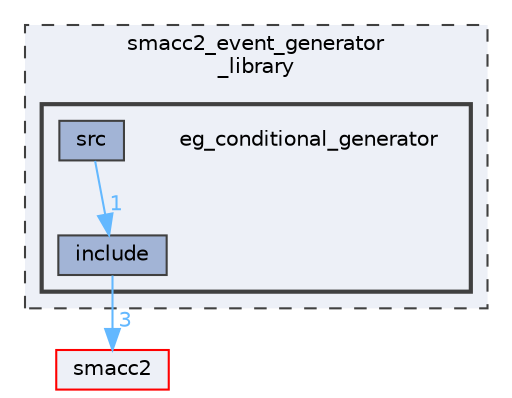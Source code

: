 digraph "smacc2_event_generator_library/eg_conditional_generator"
{
 // LATEX_PDF_SIZE
  bgcolor="transparent";
  edge [fontname=Helvetica,fontsize=10,labelfontname=Helvetica,labelfontsize=10];
  node [fontname=Helvetica,fontsize=10,shape=box,height=0.2,width=0.4];
  compound=true
  subgraph clusterdir_d9d61ccbb2cc919ad123c80641fafcfa {
    graph [ bgcolor="#edf0f7", pencolor="grey25", label="smacc2_event_generator\l_library", fontname=Helvetica,fontsize=10 style="filled,dashed", URL="dir_d9d61ccbb2cc919ad123c80641fafcfa.html",tooltip=""]
  subgraph clusterdir_c2abac339c030ab4c6be5f6e5c520b07 {
    graph [ bgcolor="#edf0f7", pencolor="grey25", label="", fontname=Helvetica,fontsize=10 style="filled,bold", URL="dir_c2abac339c030ab4c6be5f6e5c520b07.html",tooltip=""]
    dir_c2abac339c030ab4c6be5f6e5c520b07 [shape=plaintext, label="eg_conditional_generator"];
  dir_6e6cae0f175558939a0b0739105f86f7 [label="include", fillcolor="#a2b4d6", color="grey25", style="filled", URL="dir_6e6cae0f175558939a0b0739105f86f7.html",tooltip=""];
  dir_be73a598a985fe8245c01fcb1d795ecd [label="src", fillcolor="#a2b4d6", color="grey25", style="filled", URL="dir_be73a598a985fe8245c01fcb1d795ecd.html",tooltip=""];
  }
  }
  dir_ce4c19d6108cf5285f3105ec9cd73bf1 [label="smacc2", fillcolor="#edf0f7", color="red", style="filled", URL="dir_ce4c19d6108cf5285f3105ec9cd73bf1.html",tooltip=""];
  dir_6e6cae0f175558939a0b0739105f86f7->dir_ce4c19d6108cf5285f3105ec9cd73bf1 [headlabel="3", labeldistance=1.5 headhref="dir_000024_000043.html" color="steelblue1" fontcolor="steelblue1"];
  dir_be73a598a985fe8245c01fcb1d795ecd->dir_6e6cae0f175558939a0b0739105f86f7 [headlabel="1", labeldistance=1.5 headhref="dir_000064_000024.html" color="steelblue1" fontcolor="steelblue1"];
}
